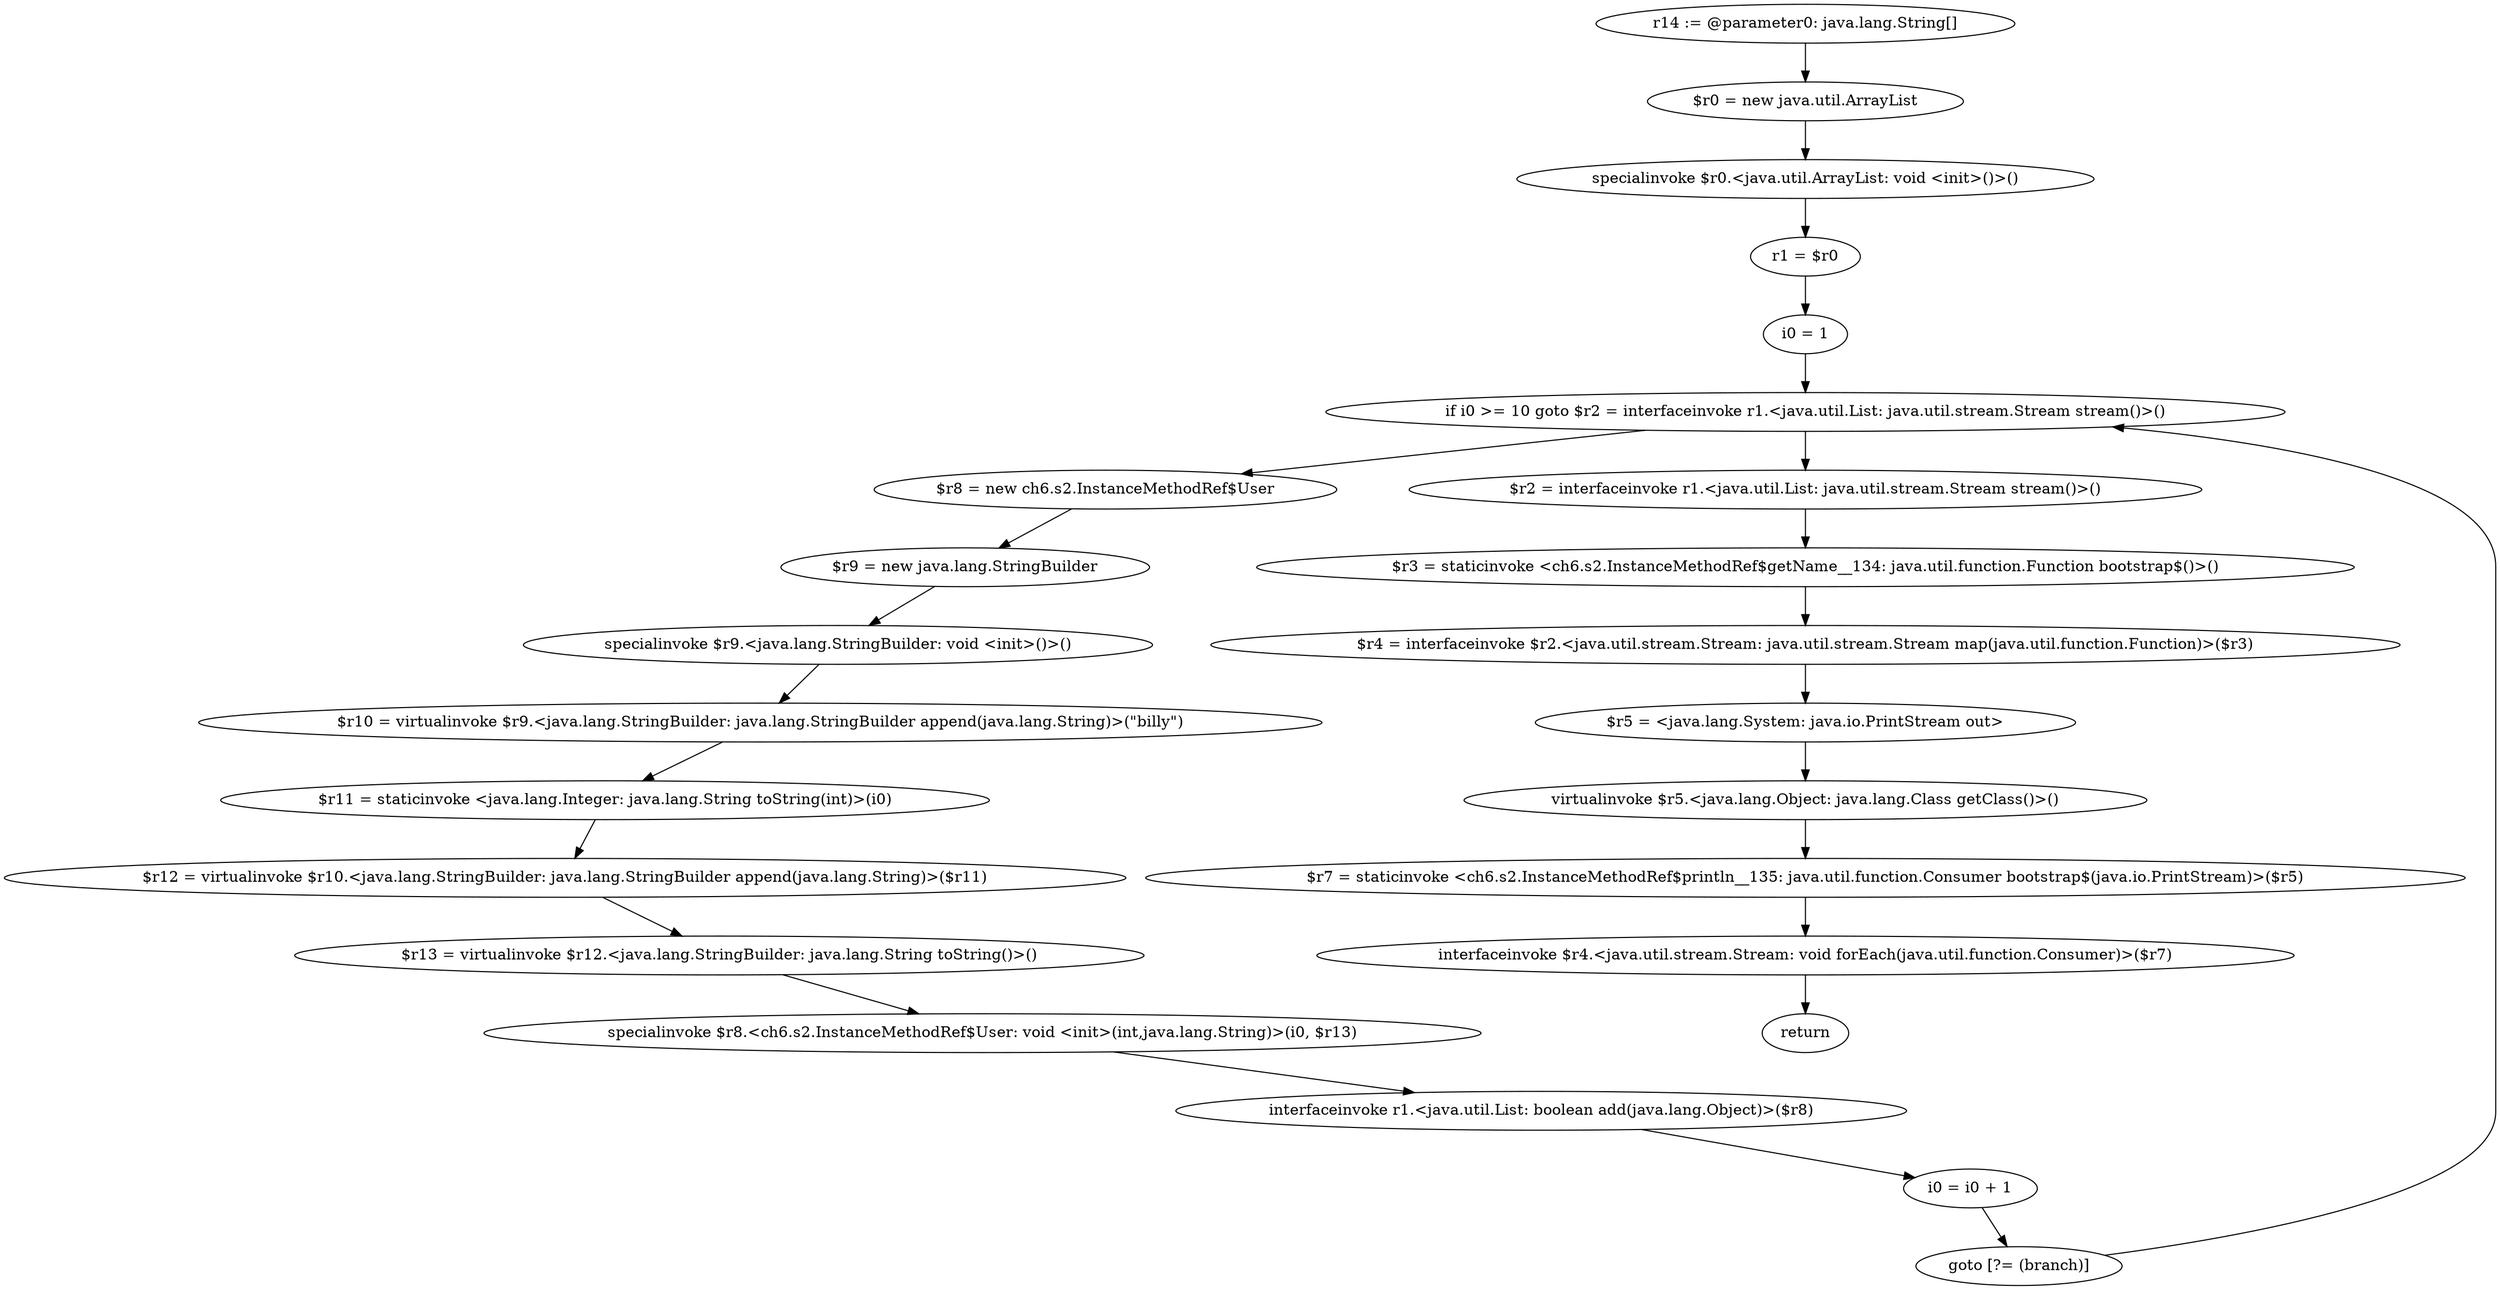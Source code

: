 digraph "unitGraph" {
    "r14 := @parameter0: java.lang.String[]"
    "$r0 = new java.util.ArrayList"
    "specialinvoke $r0.<java.util.ArrayList: void <init>()>()"
    "r1 = $r0"
    "i0 = 1"
    "if i0 >= 10 goto $r2 = interfaceinvoke r1.<java.util.List: java.util.stream.Stream stream()>()"
    "$r8 = new ch6.s2.InstanceMethodRef$User"
    "$r9 = new java.lang.StringBuilder"
    "specialinvoke $r9.<java.lang.StringBuilder: void <init>()>()"
    "$r10 = virtualinvoke $r9.<java.lang.StringBuilder: java.lang.StringBuilder append(java.lang.String)>(\"billy\")"
    "$r11 = staticinvoke <java.lang.Integer: java.lang.String toString(int)>(i0)"
    "$r12 = virtualinvoke $r10.<java.lang.StringBuilder: java.lang.StringBuilder append(java.lang.String)>($r11)"
    "$r13 = virtualinvoke $r12.<java.lang.StringBuilder: java.lang.String toString()>()"
    "specialinvoke $r8.<ch6.s2.InstanceMethodRef$User: void <init>(int,java.lang.String)>(i0, $r13)"
    "interfaceinvoke r1.<java.util.List: boolean add(java.lang.Object)>($r8)"
    "i0 = i0 + 1"
    "goto [?= (branch)]"
    "$r2 = interfaceinvoke r1.<java.util.List: java.util.stream.Stream stream()>()"
    "$r3 = staticinvoke <ch6.s2.InstanceMethodRef$getName__134: java.util.function.Function bootstrap$()>()"
    "$r4 = interfaceinvoke $r2.<java.util.stream.Stream: java.util.stream.Stream map(java.util.function.Function)>($r3)"
    "$r5 = <java.lang.System: java.io.PrintStream out>"
    "virtualinvoke $r5.<java.lang.Object: java.lang.Class getClass()>()"
    "$r7 = staticinvoke <ch6.s2.InstanceMethodRef$println__135: java.util.function.Consumer bootstrap$(java.io.PrintStream)>($r5)"
    "interfaceinvoke $r4.<java.util.stream.Stream: void forEach(java.util.function.Consumer)>($r7)"
    "return"
    "r14 := @parameter0: java.lang.String[]"->"$r0 = new java.util.ArrayList";
    "$r0 = new java.util.ArrayList"->"specialinvoke $r0.<java.util.ArrayList: void <init>()>()";
    "specialinvoke $r0.<java.util.ArrayList: void <init>()>()"->"r1 = $r0";
    "r1 = $r0"->"i0 = 1";
    "i0 = 1"->"if i0 >= 10 goto $r2 = interfaceinvoke r1.<java.util.List: java.util.stream.Stream stream()>()";
    "if i0 >= 10 goto $r2 = interfaceinvoke r1.<java.util.List: java.util.stream.Stream stream()>()"->"$r8 = new ch6.s2.InstanceMethodRef$User";
    "if i0 >= 10 goto $r2 = interfaceinvoke r1.<java.util.List: java.util.stream.Stream stream()>()"->"$r2 = interfaceinvoke r1.<java.util.List: java.util.stream.Stream stream()>()";
    "$r8 = new ch6.s2.InstanceMethodRef$User"->"$r9 = new java.lang.StringBuilder";
    "$r9 = new java.lang.StringBuilder"->"specialinvoke $r9.<java.lang.StringBuilder: void <init>()>()";
    "specialinvoke $r9.<java.lang.StringBuilder: void <init>()>()"->"$r10 = virtualinvoke $r9.<java.lang.StringBuilder: java.lang.StringBuilder append(java.lang.String)>(\"billy\")";
    "$r10 = virtualinvoke $r9.<java.lang.StringBuilder: java.lang.StringBuilder append(java.lang.String)>(\"billy\")"->"$r11 = staticinvoke <java.lang.Integer: java.lang.String toString(int)>(i0)";
    "$r11 = staticinvoke <java.lang.Integer: java.lang.String toString(int)>(i0)"->"$r12 = virtualinvoke $r10.<java.lang.StringBuilder: java.lang.StringBuilder append(java.lang.String)>($r11)";
    "$r12 = virtualinvoke $r10.<java.lang.StringBuilder: java.lang.StringBuilder append(java.lang.String)>($r11)"->"$r13 = virtualinvoke $r12.<java.lang.StringBuilder: java.lang.String toString()>()";
    "$r13 = virtualinvoke $r12.<java.lang.StringBuilder: java.lang.String toString()>()"->"specialinvoke $r8.<ch6.s2.InstanceMethodRef$User: void <init>(int,java.lang.String)>(i0, $r13)";
    "specialinvoke $r8.<ch6.s2.InstanceMethodRef$User: void <init>(int,java.lang.String)>(i0, $r13)"->"interfaceinvoke r1.<java.util.List: boolean add(java.lang.Object)>($r8)";
    "interfaceinvoke r1.<java.util.List: boolean add(java.lang.Object)>($r8)"->"i0 = i0 + 1";
    "i0 = i0 + 1"->"goto [?= (branch)]";
    "goto [?= (branch)]"->"if i0 >= 10 goto $r2 = interfaceinvoke r1.<java.util.List: java.util.stream.Stream stream()>()";
    "$r2 = interfaceinvoke r1.<java.util.List: java.util.stream.Stream stream()>()"->"$r3 = staticinvoke <ch6.s2.InstanceMethodRef$getName__134: java.util.function.Function bootstrap$()>()";
    "$r3 = staticinvoke <ch6.s2.InstanceMethodRef$getName__134: java.util.function.Function bootstrap$()>()"->"$r4 = interfaceinvoke $r2.<java.util.stream.Stream: java.util.stream.Stream map(java.util.function.Function)>($r3)";
    "$r4 = interfaceinvoke $r2.<java.util.stream.Stream: java.util.stream.Stream map(java.util.function.Function)>($r3)"->"$r5 = <java.lang.System: java.io.PrintStream out>";
    "$r5 = <java.lang.System: java.io.PrintStream out>"->"virtualinvoke $r5.<java.lang.Object: java.lang.Class getClass()>()";
    "virtualinvoke $r5.<java.lang.Object: java.lang.Class getClass()>()"->"$r7 = staticinvoke <ch6.s2.InstanceMethodRef$println__135: java.util.function.Consumer bootstrap$(java.io.PrintStream)>($r5)";
    "$r7 = staticinvoke <ch6.s2.InstanceMethodRef$println__135: java.util.function.Consumer bootstrap$(java.io.PrintStream)>($r5)"->"interfaceinvoke $r4.<java.util.stream.Stream: void forEach(java.util.function.Consumer)>($r7)";
    "interfaceinvoke $r4.<java.util.stream.Stream: void forEach(java.util.function.Consumer)>($r7)"->"return";
}
